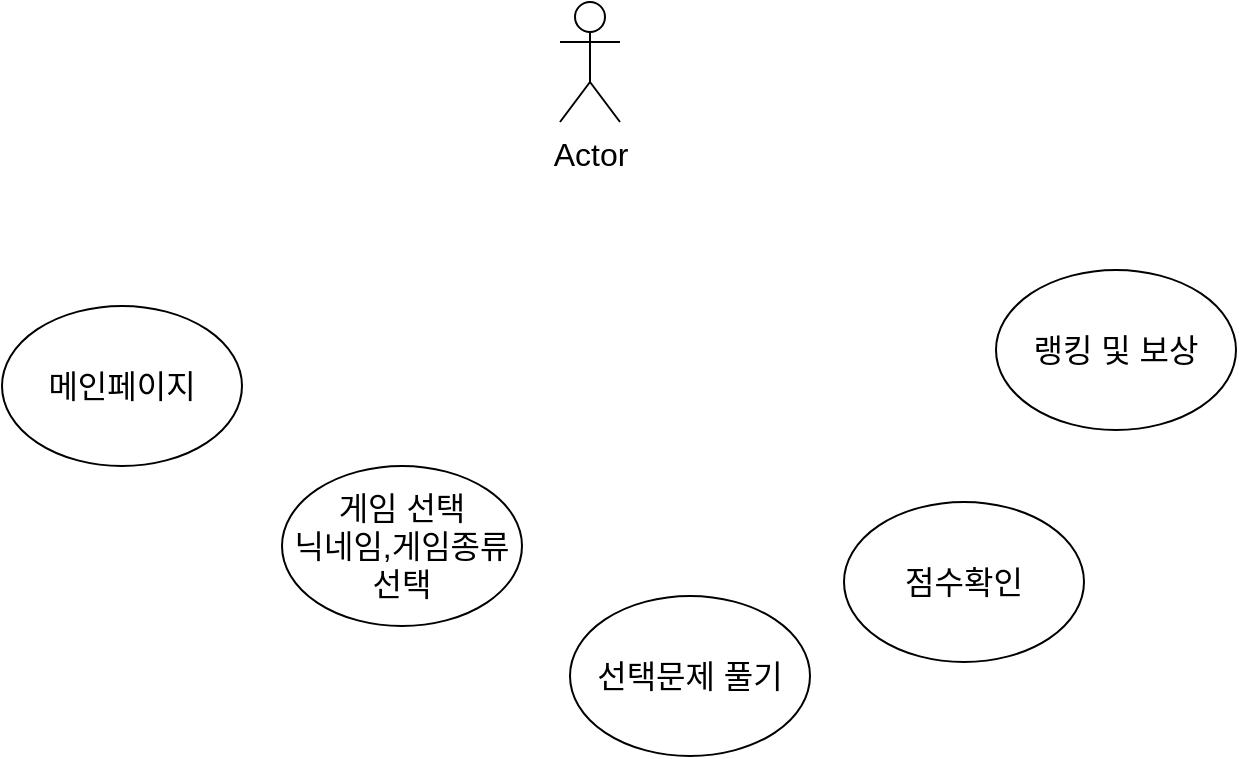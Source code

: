 <mxfile version="22.1.21" type="github">
  <diagram name="페이지-1" id="tjMbeGLDGfOi6D5aleVF">
    <mxGraphModel dx="1091" dy="1185" grid="0" gridSize="10" guides="1" tooltips="1" connect="1" arrows="1" fold="1" page="0" pageScale="1" pageWidth="1169" pageHeight="1654" math="0" shadow="0">
      <root>
        <mxCell id="0" />
        <mxCell id="1" parent="0" />
        <mxCell id="z2bh8KJwpk35vDKDQy6h-1" value="메인페이지" style="ellipse;whiteSpace=wrap;html=1;fontSize=16;" vertex="1" parent="1">
          <mxGeometry x="-125" y="45" width="120" height="80" as="geometry" />
        </mxCell>
        <mxCell id="z2bh8KJwpk35vDKDQy6h-2" value="Actor" style="shape=umlActor;verticalLabelPosition=bottom;verticalAlign=top;html=1;outlineConnect=0;fontSize=16;" vertex="1" parent="1">
          <mxGeometry x="154" y="-107" width="30" height="60" as="geometry" />
        </mxCell>
        <mxCell id="z2bh8KJwpk35vDKDQy6h-3" value="게임 선택&lt;br&gt;닉네임,게임종류선택" style="ellipse;whiteSpace=wrap;html=1;fontSize=16;" vertex="1" parent="1">
          <mxGeometry x="15" y="125" width="120" height="80" as="geometry" />
        </mxCell>
        <mxCell id="z2bh8KJwpk35vDKDQy6h-4" value="선택문제 풀기&lt;br&gt;" style="ellipse;whiteSpace=wrap;html=1;fontSize=16;" vertex="1" parent="1">
          <mxGeometry x="159" y="190" width="120" height="80" as="geometry" />
        </mxCell>
        <mxCell id="z2bh8KJwpk35vDKDQy6h-5" value="점수확인" style="ellipse;whiteSpace=wrap;html=1;fontSize=16;" vertex="1" parent="1">
          <mxGeometry x="296" y="143" width="120" height="80" as="geometry" />
        </mxCell>
        <mxCell id="z2bh8KJwpk35vDKDQy6h-6" value="랭킹 및 보상" style="ellipse;whiteSpace=wrap;html=1;fontSize=16;" vertex="1" parent="1">
          <mxGeometry x="372" y="27" width="120" height="80" as="geometry" />
        </mxCell>
      </root>
    </mxGraphModel>
  </diagram>
</mxfile>
